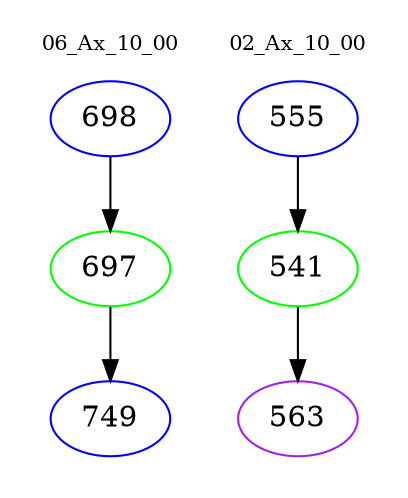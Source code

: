 digraph{
subgraph cluster_0 {
color = white
label = "06_Ax_10_00";
fontsize=10;
T0_698 [label="698", color="blue"]
T0_698 -> T0_697 [color="black"]
T0_697 [label="697", color="green"]
T0_697 -> T0_749 [color="black"]
T0_749 [label="749", color="blue"]
}
subgraph cluster_1 {
color = white
label = "02_Ax_10_00";
fontsize=10;
T1_555 [label="555", color="blue"]
T1_555 -> T1_541 [color="black"]
T1_541 [label="541", color="green"]
T1_541 -> T1_563 [color="black"]
T1_563 [label="563", color="purple"]
}
}
